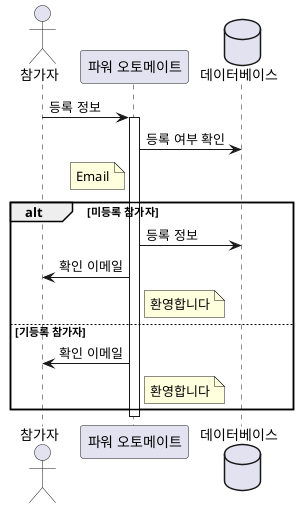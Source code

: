 @startuml

actor 참가자 as P
participant "파워 오토메이트" as PA
database 데이터베이스 as DB

P -> PA: 등록 정보
activate PA
PA -> DB: 등록 여부 확인
note left of PA
    Email
end note
alt 미등록 참가자
    PA -> DB: 등록 정보
    PA -> P: 확인 이메일
    note right PA
        환영합니다
    end note
else 기등록 참가자
    PA -> P: 확인 이메일
    note right PA
        환영합니다
    end note
end
deactivate PA

@enduml
